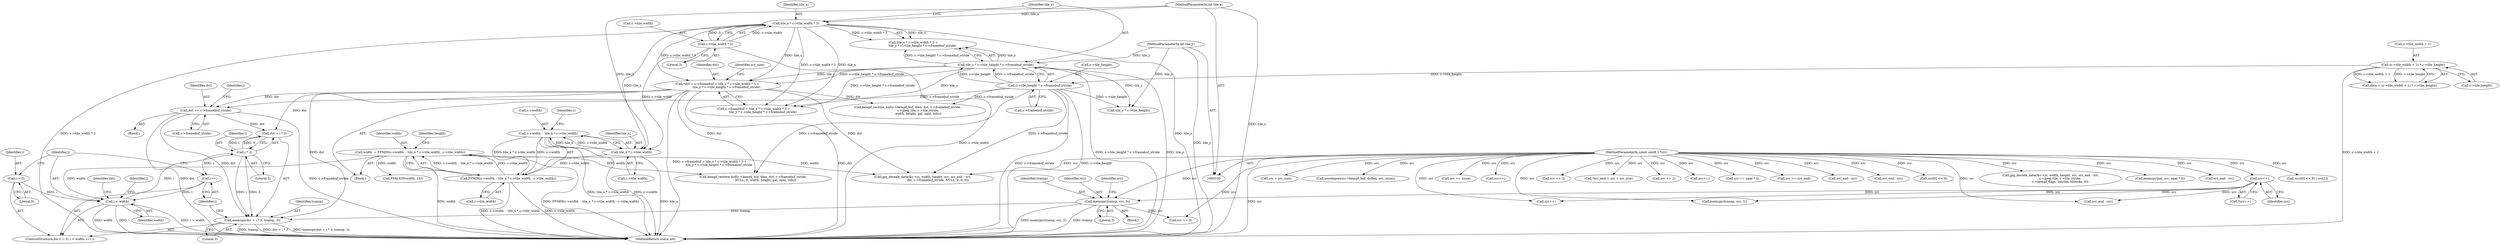 digraph "0_FFmpeg_2960576378d17d71cc8dccc926352ce568b5eec1@API" {
"1000254" [label="(Call,memcpy(dst + i * 3, transp, 3))"];
"1000148" [label="(Call,*dst = c->framebuf + tile_x * c->tile_width * 3 +\n                   tile_y * c->tile_height * c->framebuf_stride)"];
"1000155" [label="(Call,tile_x * c->tile_width * 3)"];
"1000102" [label="(MethodParameterIn,int tile_x)"];
"1000157" [label="(Call,c->tile_width * 3)"];
"1000162" [label="(Call,tile_y * c->tile_height * c->framebuf_stride)"];
"1000103" [label="(MethodParameterIn,int tile_y)"];
"1000164" [label="(Call,c->tile_height * c->framebuf_stride)"];
"1000131" [label="(Call,(c->tile_width + 1) * c->tile_height)"];
"1000240" [label="(Call,dst += c->framebuf_stride)"];
"1000257" [label="(Call,i * 3)"];
"1000249" [label="(Call,i < width)"];
"1000252" [label="(Call,i++)"];
"1000246" [label="(Call,i = 0)"];
"1000177" [label="(Call,width  = FFMIN(c->width  - tile_x * c->tile_width,  c->tile_width))"];
"1000179" [label="(Call,FFMIN(c->width  - tile_x * c->tile_width,  c->tile_width))"];
"1000180" [label="(Call,c->width  - tile_x * c->tile_width)"];
"1000184" [label="(Call,tile_x * c->tile_width)"];
"1000223" [label="(Call,memcpy(transp, src, 3))"];
"1000210" [label="(Call,src++)"];
"1000104" [label="(MethodParameterIn,const uint8_t *src)"];
"1000161" [label="(Literal,3)"];
"1000257" [label="(Call,i * 3)"];
"1000149" [label="(Identifier,dst)"];
"1000398" [label="(Call,src += zsize)"];
"1000180" [label="(Call,c->width  - tile_x * c->tile_width)"];
"1000255" [label="(Call,dst + i * 3)"];
"1000150" [label="(Call,c->framebuf + tile_x * c->tile_width * 3 +\n                   tile_y * c->tile_height * c->framebuf_stride)"];
"1000228" [label="(Identifier,src)"];
"1000261" [label="(Literal,3)"];
"1000248" [label="(Literal,0)"];
"1000154" [label="(Call,tile_x * c->tile_width * 3 +\n                   tile_y * c->tile_height * c->framebuf_stride)"];
"1000181" [label="(Call,c->width)"];
"1000190" [label="(Identifier,c)"];
"1000428" [label="(Call,src++)"];
"1000299" [label="(Call,src += 3)"];
"1000256" [label="(Identifier,dst)"];
"1000237" [label="(Block,)"];
"1000121" [label="(Call,*src_end = src + src_size)"];
"1000132" [label="(Call,c->tile_width + 1)"];
"1000369" [label="(Call,src += 2)"];
"1000102" [label="(MethodParameterIn,int tile_x)"];
"1000406" [label="(Call,kempf_restore_buf(c->kempf_buf, dlen, dst, c->framebuf_stride,\n                          NULL, 0, width, height, pal, npal, tidx))"];
"1000137" [label="(Call,c->tile_height)"];
"1000485" [label="(Call,src++)"];
"1000227" [label="(Call,src += 3)"];
"1000165" [label="(Call,c->tile_height)"];
"1000239" [label="(Identifier,j)"];
"1000258" [label="(Identifier,i)"];
"1000251" [label="(Identifier,width)"];
"1000193" [label="(Identifier,height)"];
"1000315" [label="(Call,src += npal * 3)"];
"1000156" [label="(Identifier,tile_x)"];
"1000177" [label="(Call,width  = FFMIN(c->width  - tile_x * c->tile_width,  c->tile_width))"];
"1000306" [label="(Call,src++)"];
"1000224" [label="(Identifier,transp)"];
"1000295" [label="(Call,memcpy(transp, src, 3))"];
"1000477" [label="(Call,src >= src_end)"];
"1000199" [label="(Call,tile_y * c->tile_height)"];
"1000226" [label="(Literal,3)"];
"1000185" [label="(Identifier,tile_x)"];
"1000242" [label="(Call,c->framebuf_stride)"];
"1000352" [label="(Call,src_end - src)"];
"1000247" [label="(Identifier,i)"];
"1000249" [label="(Call,i < width)"];
"1000246" [label="(Call,i = 0)"];
"1000225" [label="(Identifier,src)"];
"1000538" [label="(Call,src_end - src)"];
"1000253" [label="(Identifier,i)"];
"1000223" [label="(Call,memcpy(transp, src, 3))"];
"1000361" [label="(Call,src[0] << 8)"];
"1000279" [label="(Call,src_end - src)"];
"1000179" [label="(Call,FFMIN(c->width  - tile_x * c->tile_width,  c->tile_width))"];
"1000553" [label="(Call,kempf_restore_buf(c->kempf_buf, dlen, dst, c->framebuf_stride,\n                      c->jpeg_tile, c->tile_stride,\n                      width, height, pal, npal, tidx))"];
"1000250" [label="(Identifier,i)"];
"1000189" [label="(Call,c->tile_width)"];
"1000241" [label="(Identifier,dst)"];
"1000221" [label="(Block,)"];
"1000240" [label="(Call,dst += c->framebuf_stride)"];
"1000129" [label="(Call,dlen = (c->tile_width + 1) * c->tile_height)"];
"1000530" [label="(Call,jpg_decode_data(&c->jc, width, height, src, src_end - src,\n                    c->jpeg_tile, c->tile_stride,\n                    c->kempf_flags, bstride, nblocks, 0))"];
"1000260" [label="(Identifier,transp)"];
"1000148" [label="(Call,*dst = c->framebuf + tile_x * c->tile_width * 3 +\n                   tile_y * c->tile_height * c->framebuf_stride)"];
"1000211" [label="(Identifier,src)"];
"1000162" [label="(Call,tile_y * c->tile_height * c->framebuf_stride)"];
"1000184" [label="(Call,tile_x * c->tile_width)"];
"1000437" [label="(Call,FFALIGN(width, 16))"];
"1000309" [label="(Call,memcpy(pal, src, npal * 3))"];
"1000374" [label="(Call,src_end - src)"];
"1000360" [label="(Call,(src[0] << 8) | src[1])"];
"1000575" [label="(MethodReturn,static int)"];
"1000186" [label="(Call,c->tile_width)"];
"1000235" [label="(Identifier,j)"];
"1000164" [label="(Call,c->tile_height * c->framebuf_stride)"];
"1000210" [label="(Call,src++)"];
"1000104" [label="(MethodParameterIn,const uint8_t *src)"];
"1000155" [label="(Call,tile_x * c->tile_width * 3)"];
"1000254" [label="(Call,memcpy(dst + i * 3, transp, 3))"];
"1000163" [label="(Identifier,tile_y)"];
"1000173" [label="(Identifier,src_size)"];
"1000245" [label="(ControlStructure,for (i = 0; i < width; i++))"];
"1000157" [label="(Call,c->tile_width * 3)"];
"1000123" [label="(Call,src + src_size)"];
"1000271" [label="(Call,jpg_decode_data(&c->jc, width, height, src, src_end - src,\n                               dst, c->framebuf_stride, NULL, 0, 0, 0))"];
"1000158" [label="(Call,c->tile_width)"];
"1000106" [label="(Block,)"];
"1000209" [label="(Call,*src++)"];
"1000103" [label="(MethodParameterIn,int tile_y)"];
"1000259" [label="(Literal,3)"];
"1000178" [label="(Identifier,width)"];
"1000252" [label="(Call,i++)"];
"1000386" [label="(Call,uncompress(c->kempf_buf, &dlen, src, zsize))"];
"1000168" [label="(Call,c->framebuf_stride)"];
"1000131" [label="(Call,(c->tile_width + 1) * c->tile_height)"];
"1000254" -> "1000245"  [label="AST: "];
"1000254" -> "1000261"  [label="CFG: "];
"1000255" -> "1000254"  [label="AST: "];
"1000260" -> "1000254"  [label="AST: "];
"1000261" -> "1000254"  [label="AST: "];
"1000253" -> "1000254"  [label="CFG: "];
"1000254" -> "1000575"  [label="DDG: transp"];
"1000254" -> "1000575"  [label="DDG: dst + i * 3"];
"1000254" -> "1000575"  [label="DDG: memcpy(dst + i * 3, transp, 3)"];
"1000148" -> "1000254"  [label="DDG: dst"];
"1000240" -> "1000254"  [label="DDG: dst"];
"1000257" -> "1000254"  [label="DDG: i"];
"1000257" -> "1000254"  [label="DDG: 3"];
"1000223" -> "1000254"  [label="DDG: transp"];
"1000148" -> "1000106"  [label="AST: "];
"1000148" -> "1000150"  [label="CFG: "];
"1000149" -> "1000148"  [label="AST: "];
"1000150" -> "1000148"  [label="AST: "];
"1000173" -> "1000148"  [label="CFG: "];
"1000148" -> "1000575"  [label="DDG: dst"];
"1000148" -> "1000575"  [label="DDG: c->framebuf + tile_x * c->tile_width * 3 +\n                   tile_y * c->tile_height * c->framebuf_stride"];
"1000155" -> "1000148"  [label="DDG: tile_x"];
"1000155" -> "1000148"  [label="DDG: c->tile_width * 3"];
"1000162" -> "1000148"  [label="DDG: tile_y"];
"1000162" -> "1000148"  [label="DDG: c->tile_height * c->framebuf_stride"];
"1000148" -> "1000240"  [label="DDG: dst"];
"1000148" -> "1000255"  [label="DDG: dst"];
"1000148" -> "1000271"  [label="DDG: dst"];
"1000148" -> "1000406"  [label="DDG: dst"];
"1000148" -> "1000553"  [label="DDG: dst"];
"1000155" -> "1000154"  [label="AST: "];
"1000155" -> "1000157"  [label="CFG: "];
"1000156" -> "1000155"  [label="AST: "];
"1000157" -> "1000155"  [label="AST: "];
"1000163" -> "1000155"  [label="CFG: "];
"1000155" -> "1000575"  [label="DDG: c->tile_width * 3"];
"1000155" -> "1000575"  [label="DDG: tile_x"];
"1000155" -> "1000150"  [label="DDG: tile_x"];
"1000155" -> "1000150"  [label="DDG: c->tile_width * 3"];
"1000155" -> "1000154"  [label="DDG: tile_x"];
"1000155" -> "1000154"  [label="DDG: c->tile_width * 3"];
"1000102" -> "1000155"  [label="DDG: tile_x"];
"1000157" -> "1000155"  [label="DDG: c->tile_width"];
"1000157" -> "1000155"  [label="DDG: 3"];
"1000155" -> "1000184"  [label="DDG: tile_x"];
"1000102" -> "1000100"  [label="AST: "];
"1000102" -> "1000575"  [label="DDG: tile_x"];
"1000102" -> "1000184"  [label="DDG: tile_x"];
"1000157" -> "1000161"  [label="CFG: "];
"1000158" -> "1000157"  [label="AST: "];
"1000161" -> "1000157"  [label="AST: "];
"1000157" -> "1000575"  [label="DDG: c->tile_width"];
"1000157" -> "1000184"  [label="DDG: c->tile_width"];
"1000162" -> "1000154"  [label="AST: "];
"1000162" -> "1000164"  [label="CFG: "];
"1000163" -> "1000162"  [label="AST: "];
"1000164" -> "1000162"  [label="AST: "];
"1000154" -> "1000162"  [label="CFG: "];
"1000162" -> "1000575"  [label="DDG: c->tile_height * c->framebuf_stride"];
"1000162" -> "1000575"  [label="DDG: tile_y"];
"1000162" -> "1000150"  [label="DDG: tile_y"];
"1000162" -> "1000150"  [label="DDG: c->tile_height * c->framebuf_stride"];
"1000162" -> "1000154"  [label="DDG: tile_y"];
"1000162" -> "1000154"  [label="DDG: c->tile_height * c->framebuf_stride"];
"1000103" -> "1000162"  [label="DDG: tile_y"];
"1000164" -> "1000162"  [label="DDG: c->tile_height"];
"1000164" -> "1000162"  [label="DDG: c->framebuf_stride"];
"1000162" -> "1000199"  [label="DDG: tile_y"];
"1000103" -> "1000100"  [label="AST: "];
"1000103" -> "1000575"  [label="DDG: tile_y"];
"1000103" -> "1000199"  [label="DDG: tile_y"];
"1000164" -> "1000168"  [label="CFG: "];
"1000165" -> "1000164"  [label="AST: "];
"1000168" -> "1000164"  [label="AST: "];
"1000164" -> "1000575"  [label="DDG: c->framebuf_stride"];
"1000164" -> "1000575"  [label="DDG: c->tile_height"];
"1000131" -> "1000164"  [label="DDG: c->tile_height"];
"1000164" -> "1000199"  [label="DDG: c->tile_height"];
"1000164" -> "1000240"  [label="DDG: c->framebuf_stride"];
"1000164" -> "1000271"  [label="DDG: c->framebuf_stride"];
"1000164" -> "1000406"  [label="DDG: c->framebuf_stride"];
"1000164" -> "1000553"  [label="DDG: c->framebuf_stride"];
"1000131" -> "1000129"  [label="AST: "];
"1000131" -> "1000137"  [label="CFG: "];
"1000132" -> "1000131"  [label="AST: "];
"1000137" -> "1000131"  [label="AST: "];
"1000129" -> "1000131"  [label="CFG: "];
"1000131" -> "1000575"  [label="DDG: c->tile_width + 1"];
"1000131" -> "1000129"  [label="DDG: c->tile_width + 1"];
"1000131" -> "1000129"  [label="DDG: c->tile_height"];
"1000240" -> "1000237"  [label="AST: "];
"1000240" -> "1000242"  [label="CFG: "];
"1000241" -> "1000240"  [label="AST: "];
"1000242" -> "1000240"  [label="AST: "];
"1000235" -> "1000240"  [label="CFG: "];
"1000240" -> "1000575"  [label="DDG: c->framebuf_stride"];
"1000240" -> "1000575"  [label="DDG: dst"];
"1000240" -> "1000255"  [label="DDG: dst"];
"1000257" -> "1000255"  [label="AST: "];
"1000257" -> "1000259"  [label="CFG: "];
"1000258" -> "1000257"  [label="AST: "];
"1000259" -> "1000257"  [label="AST: "];
"1000255" -> "1000257"  [label="CFG: "];
"1000257" -> "1000252"  [label="DDG: i"];
"1000257" -> "1000255"  [label="DDG: i"];
"1000257" -> "1000255"  [label="DDG: 3"];
"1000249" -> "1000257"  [label="DDG: i"];
"1000249" -> "1000245"  [label="AST: "];
"1000249" -> "1000251"  [label="CFG: "];
"1000250" -> "1000249"  [label="AST: "];
"1000251" -> "1000249"  [label="AST: "];
"1000256" -> "1000249"  [label="CFG: "];
"1000239" -> "1000249"  [label="CFG: "];
"1000249" -> "1000575"  [label="DDG: width"];
"1000249" -> "1000575"  [label="DDG: i"];
"1000249" -> "1000575"  [label="DDG: i < width"];
"1000252" -> "1000249"  [label="DDG: i"];
"1000246" -> "1000249"  [label="DDG: i"];
"1000177" -> "1000249"  [label="DDG: width"];
"1000252" -> "1000245"  [label="AST: "];
"1000252" -> "1000253"  [label="CFG: "];
"1000253" -> "1000252"  [label="AST: "];
"1000250" -> "1000252"  [label="CFG: "];
"1000246" -> "1000245"  [label="AST: "];
"1000246" -> "1000248"  [label="CFG: "];
"1000247" -> "1000246"  [label="AST: "];
"1000248" -> "1000246"  [label="AST: "];
"1000250" -> "1000246"  [label="CFG: "];
"1000177" -> "1000106"  [label="AST: "];
"1000177" -> "1000179"  [label="CFG: "];
"1000178" -> "1000177"  [label="AST: "];
"1000179" -> "1000177"  [label="AST: "];
"1000193" -> "1000177"  [label="CFG: "];
"1000177" -> "1000575"  [label="DDG: width"];
"1000177" -> "1000575"  [label="DDG: FFMIN(c->width  - tile_x * c->tile_width,  c->tile_width)"];
"1000179" -> "1000177"  [label="DDG: c->width  - tile_x * c->tile_width"];
"1000179" -> "1000177"  [label="DDG: c->tile_width"];
"1000177" -> "1000271"  [label="DDG: width"];
"1000177" -> "1000406"  [label="DDG: width"];
"1000177" -> "1000437"  [label="DDG: width"];
"1000179" -> "1000189"  [label="CFG: "];
"1000180" -> "1000179"  [label="AST: "];
"1000189" -> "1000179"  [label="AST: "];
"1000179" -> "1000575"  [label="DDG: c->tile_width"];
"1000179" -> "1000575"  [label="DDG: c->width  - tile_x * c->tile_width"];
"1000180" -> "1000179"  [label="DDG: c->width"];
"1000180" -> "1000179"  [label="DDG: tile_x * c->tile_width"];
"1000184" -> "1000179"  [label="DDG: c->tile_width"];
"1000180" -> "1000184"  [label="CFG: "];
"1000181" -> "1000180"  [label="AST: "];
"1000184" -> "1000180"  [label="AST: "];
"1000190" -> "1000180"  [label="CFG: "];
"1000180" -> "1000575"  [label="DDG: tile_x * c->tile_width"];
"1000180" -> "1000575"  [label="DDG: c->width"];
"1000184" -> "1000180"  [label="DDG: tile_x"];
"1000184" -> "1000180"  [label="DDG: c->tile_width"];
"1000184" -> "1000186"  [label="CFG: "];
"1000185" -> "1000184"  [label="AST: "];
"1000186" -> "1000184"  [label="AST: "];
"1000184" -> "1000575"  [label="DDG: tile_x"];
"1000223" -> "1000221"  [label="AST: "];
"1000223" -> "1000226"  [label="CFG: "];
"1000224" -> "1000223"  [label="AST: "];
"1000225" -> "1000223"  [label="AST: "];
"1000226" -> "1000223"  [label="AST: "];
"1000228" -> "1000223"  [label="CFG: "];
"1000223" -> "1000575"  [label="DDG: memcpy(transp, src, 3)"];
"1000223" -> "1000575"  [label="DDG: transp"];
"1000210" -> "1000223"  [label="DDG: src"];
"1000104" -> "1000223"  [label="DDG: src"];
"1000223" -> "1000227"  [label="DDG: src"];
"1000210" -> "1000209"  [label="AST: "];
"1000210" -> "1000211"  [label="CFG: "];
"1000211" -> "1000210"  [label="AST: "];
"1000209" -> "1000210"  [label="CFG: "];
"1000104" -> "1000210"  [label="DDG: src"];
"1000210" -> "1000279"  [label="DDG: src"];
"1000210" -> "1000295"  [label="DDG: src"];
"1000210" -> "1000306"  [label="DDG: src"];
"1000104" -> "1000100"  [label="AST: "];
"1000104" -> "1000575"  [label="DDG: src"];
"1000104" -> "1000121"  [label="DDG: src"];
"1000104" -> "1000123"  [label="DDG: src"];
"1000104" -> "1000227"  [label="DDG: src"];
"1000104" -> "1000271"  [label="DDG: src"];
"1000104" -> "1000279"  [label="DDG: src"];
"1000104" -> "1000295"  [label="DDG: src"];
"1000104" -> "1000299"  [label="DDG: src"];
"1000104" -> "1000306"  [label="DDG: src"];
"1000104" -> "1000309"  [label="DDG: src"];
"1000104" -> "1000315"  [label="DDG: src"];
"1000104" -> "1000352"  [label="DDG: src"];
"1000104" -> "1000361"  [label="DDG: src"];
"1000104" -> "1000360"  [label="DDG: src"];
"1000104" -> "1000369"  [label="DDG: src"];
"1000104" -> "1000374"  [label="DDG: src"];
"1000104" -> "1000386"  [label="DDG: src"];
"1000104" -> "1000398"  [label="DDG: src"];
"1000104" -> "1000428"  [label="DDG: src"];
"1000104" -> "1000477"  [label="DDG: src"];
"1000104" -> "1000485"  [label="DDG: src"];
"1000104" -> "1000530"  [label="DDG: src"];
"1000104" -> "1000538"  [label="DDG: src"];
}
